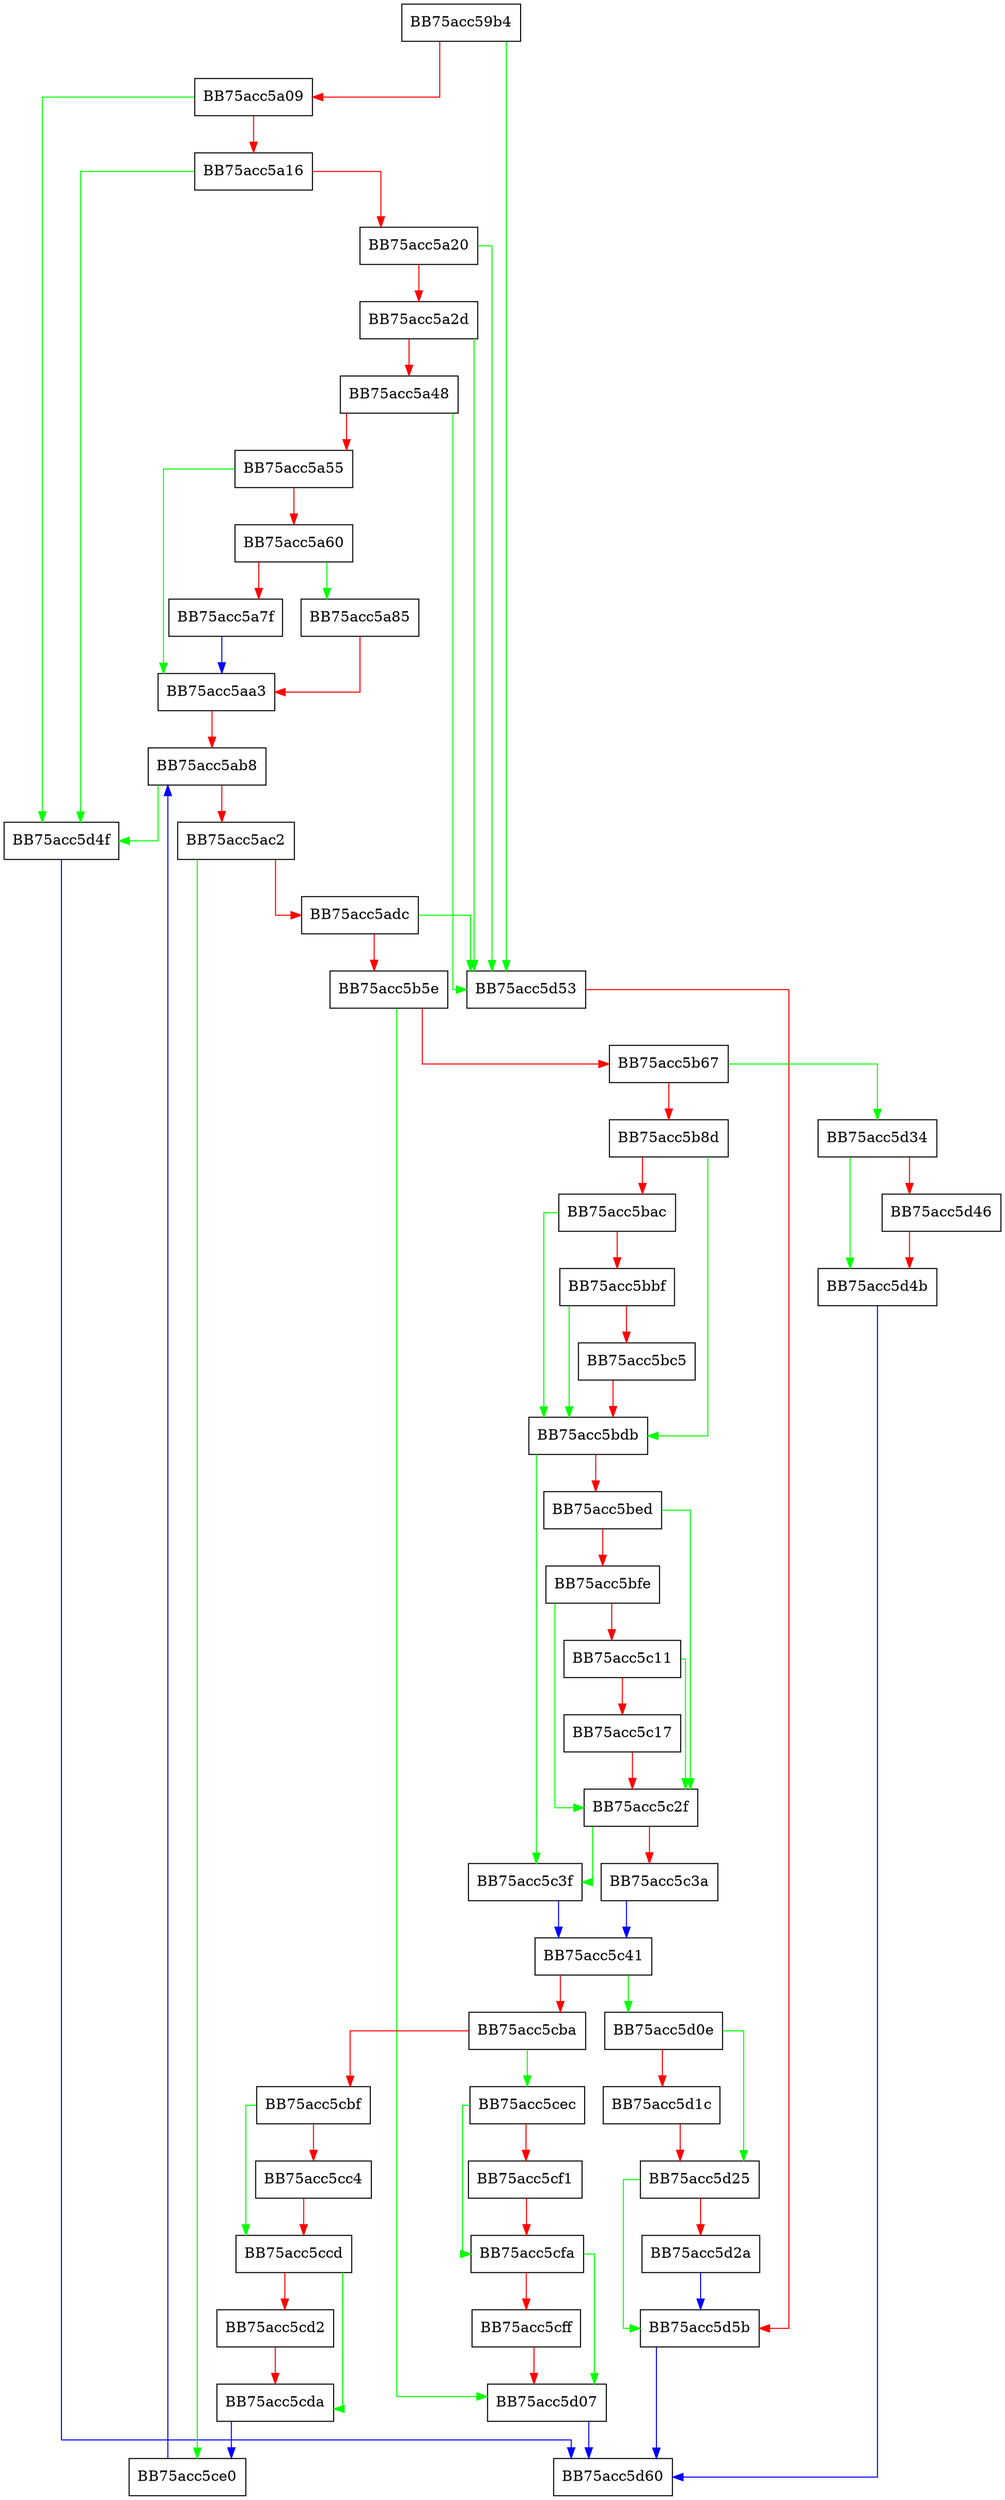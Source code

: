 digraph ScanGenericStreamThreatResource {
  node [shape="box"];
  graph [splines=ortho];
  BB75acc59b4 -> BB75acc5d53 [color="green"];
  BB75acc59b4 -> BB75acc5a09 [color="red"];
  BB75acc5a09 -> BB75acc5d4f [color="green"];
  BB75acc5a09 -> BB75acc5a16 [color="red"];
  BB75acc5a16 -> BB75acc5d4f [color="green"];
  BB75acc5a16 -> BB75acc5a20 [color="red"];
  BB75acc5a20 -> BB75acc5d53 [color="green"];
  BB75acc5a20 -> BB75acc5a2d [color="red"];
  BB75acc5a2d -> BB75acc5d53 [color="green"];
  BB75acc5a2d -> BB75acc5a48 [color="red"];
  BB75acc5a48 -> BB75acc5d53 [color="green"];
  BB75acc5a48 -> BB75acc5a55 [color="red"];
  BB75acc5a55 -> BB75acc5aa3 [color="green"];
  BB75acc5a55 -> BB75acc5a60 [color="red"];
  BB75acc5a60 -> BB75acc5a85 [color="green"];
  BB75acc5a60 -> BB75acc5a7f [color="red"];
  BB75acc5a7f -> BB75acc5aa3 [color="blue"];
  BB75acc5a85 -> BB75acc5aa3 [color="red"];
  BB75acc5aa3 -> BB75acc5ab8 [color="red"];
  BB75acc5ab8 -> BB75acc5d4f [color="green"];
  BB75acc5ab8 -> BB75acc5ac2 [color="red"];
  BB75acc5ac2 -> BB75acc5ce0 [color="green"];
  BB75acc5ac2 -> BB75acc5adc [color="red"];
  BB75acc5adc -> BB75acc5d53 [color="green"];
  BB75acc5adc -> BB75acc5b5e [color="red"];
  BB75acc5b5e -> BB75acc5d07 [color="green"];
  BB75acc5b5e -> BB75acc5b67 [color="red"];
  BB75acc5b67 -> BB75acc5d34 [color="green"];
  BB75acc5b67 -> BB75acc5b8d [color="red"];
  BB75acc5b8d -> BB75acc5bdb [color="green"];
  BB75acc5b8d -> BB75acc5bac [color="red"];
  BB75acc5bac -> BB75acc5bdb [color="green"];
  BB75acc5bac -> BB75acc5bbf [color="red"];
  BB75acc5bbf -> BB75acc5bdb [color="green"];
  BB75acc5bbf -> BB75acc5bc5 [color="red"];
  BB75acc5bc5 -> BB75acc5bdb [color="red"];
  BB75acc5bdb -> BB75acc5c3f [color="green"];
  BB75acc5bdb -> BB75acc5bed [color="red"];
  BB75acc5bed -> BB75acc5c2f [color="green"];
  BB75acc5bed -> BB75acc5bfe [color="red"];
  BB75acc5bfe -> BB75acc5c2f [color="green"];
  BB75acc5bfe -> BB75acc5c11 [color="red"];
  BB75acc5c11 -> BB75acc5c2f [color="green"];
  BB75acc5c11 -> BB75acc5c17 [color="red"];
  BB75acc5c17 -> BB75acc5c2f [color="red"];
  BB75acc5c2f -> BB75acc5c3f [color="green"];
  BB75acc5c2f -> BB75acc5c3a [color="red"];
  BB75acc5c3a -> BB75acc5c41 [color="blue"];
  BB75acc5c3f -> BB75acc5c41 [color="blue"];
  BB75acc5c41 -> BB75acc5d0e [color="green"];
  BB75acc5c41 -> BB75acc5cba [color="red"];
  BB75acc5cba -> BB75acc5cec [color="green"];
  BB75acc5cba -> BB75acc5cbf [color="red"];
  BB75acc5cbf -> BB75acc5ccd [color="green"];
  BB75acc5cbf -> BB75acc5cc4 [color="red"];
  BB75acc5cc4 -> BB75acc5ccd [color="red"];
  BB75acc5ccd -> BB75acc5cda [color="green"];
  BB75acc5ccd -> BB75acc5cd2 [color="red"];
  BB75acc5cd2 -> BB75acc5cda [color="red"];
  BB75acc5cda -> BB75acc5ce0 [color="blue"];
  BB75acc5ce0 -> BB75acc5ab8 [color="blue"];
  BB75acc5cec -> BB75acc5cfa [color="green"];
  BB75acc5cec -> BB75acc5cf1 [color="red"];
  BB75acc5cf1 -> BB75acc5cfa [color="red"];
  BB75acc5cfa -> BB75acc5d07 [color="green"];
  BB75acc5cfa -> BB75acc5cff [color="red"];
  BB75acc5cff -> BB75acc5d07 [color="red"];
  BB75acc5d07 -> BB75acc5d60 [color="blue"];
  BB75acc5d0e -> BB75acc5d25 [color="green"];
  BB75acc5d0e -> BB75acc5d1c [color="red"];
  BB75acc5d1c -> BB75acc5d25 [color="red"];
  BB75acc5d25 -> BB75acc5d5b [color="green"];
  BB75acc5d25 -> BB75acc5d2a [color="red"];
  BB75acc5d2a -> BB75acc5d5b [color="blue"];
  BB75acc5d34 -> BB75acc5d4b [color="green"];
  BB75acc5d34 -> BB75acc5d46 [color="red"];
  BB75acc5d46 -> BB75acc5d4b [color="red"];
  BB75acc5d4b -> BB75acc5d60 [color="blue"];
  BB75acc5d4f -> BB75acc5d60 [color="blue"];
  BB75acc5d53 -> BB75acc5d5b [color="red"];
  BB75acc5d5b -> BB75acc5d60 [color="blue"];
}